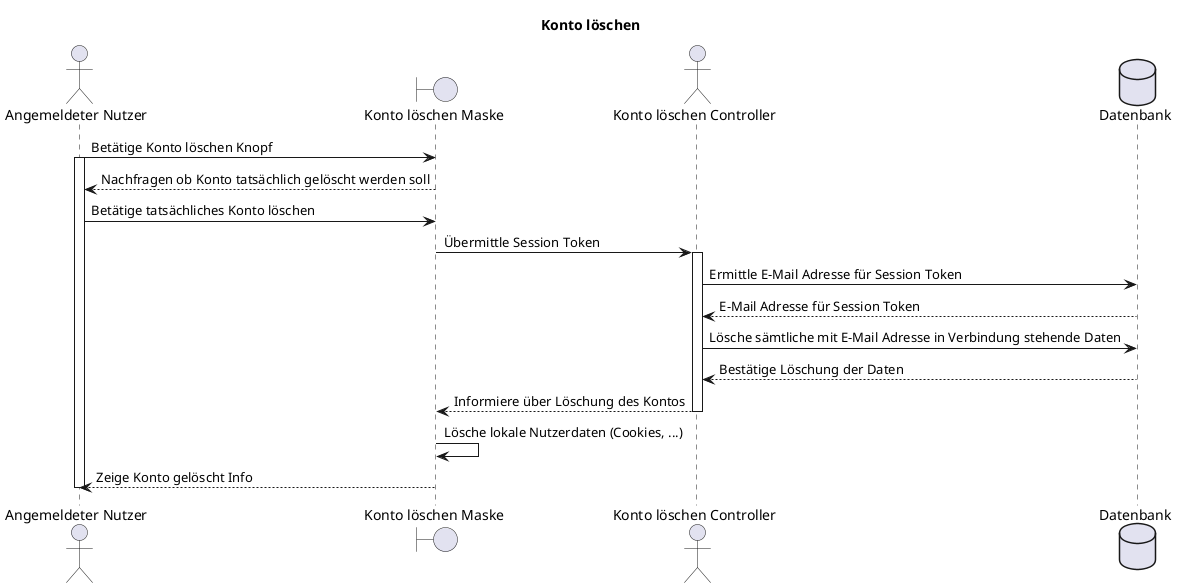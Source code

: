 @startuml F015_kontoLoeschen
title "Konto löschen"

actor "Angemeldeter Nutzer" as user
boundary "Konto löschen Maske" as deleteUserMask
actor "Konto löschen Controller" as controller
database "Datenbank" as db

user -> deleteUserMask: Betätige Konto löschen Knopf
activate user
user <-- deleteUserMask: Nachfragen ob Konto tatsächlich gelöscht werden soll
user -> deleteUserMask: Betätige tatsächliches Konto löschen

deleteUserMask -> controller: Übermittle Session Token
activate controller
controller -> db: Ermittle E-Mail Adresse für Session Token
controller <-- db: E-Mail Adresse für Session Token
controller -> db: Lösche sämtliche mit E-Mail Adresse in Verbindung stehende Daten
controller <-- db: Bestätige Löschung der Daten
deleteUserMask <-- controller: Informiere über Löschung des Kontos
deactivate controller

deleteUserMask -> deleteUserMask: Lösche lokale Nutzerdaten (Cookies, ...)
user <-- deleteUserMask: Zeige Konto gelöscht Info
deactivate user
@enduml